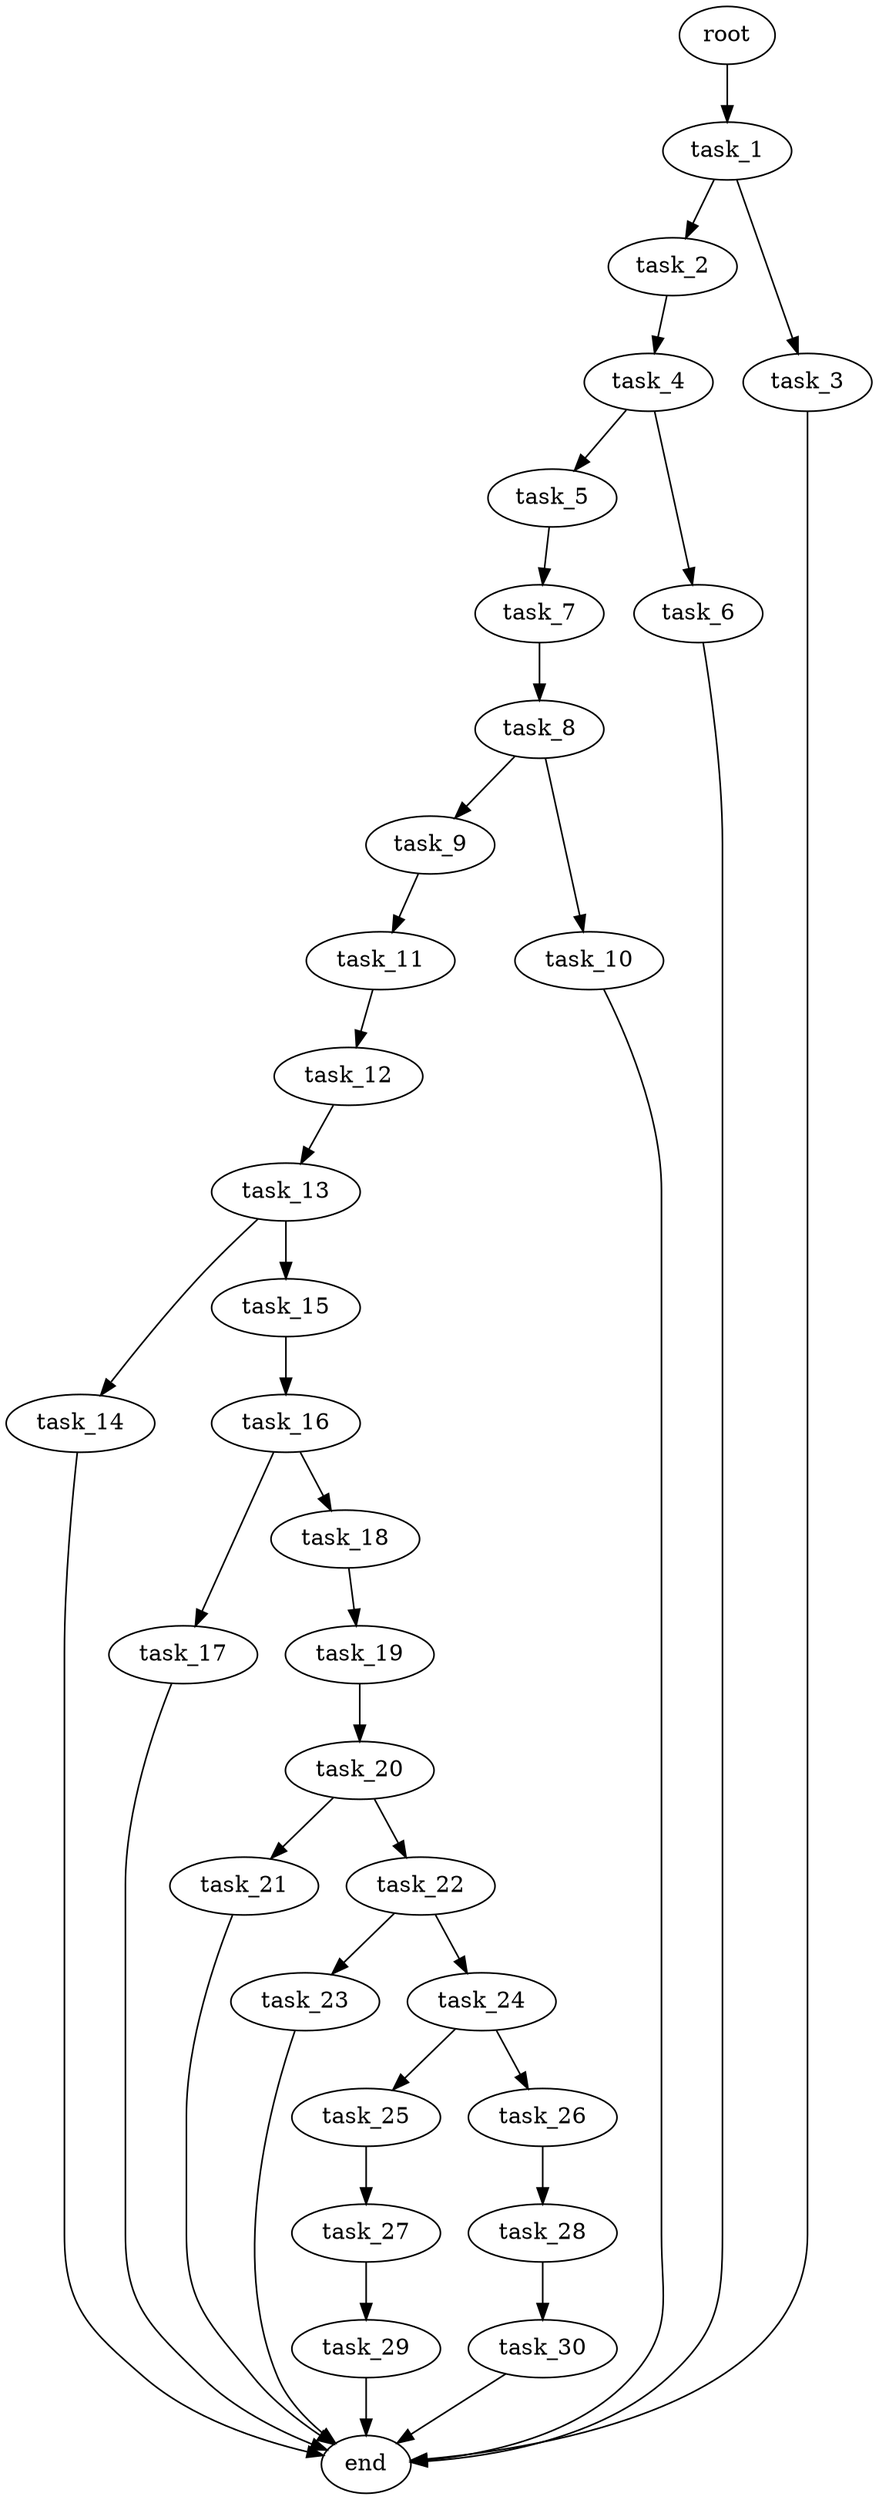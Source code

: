 digraph G {
  root [size="0.000000e+00"];
  task_1 [size="6.722787e+10"];
  task_2 [size="3.530594e+10"];
  task_3 [size="8.128000e+10"];
  task_4 [size="8.274841e+10"];
  task_5 [size="3.580299e+10"];
  task_6 [size="1.772689e+10"];
  task_7 [size="7.679890e+10"];
  task_8 [size="6.970604e+10"];
  task_9 [size="8.530533e+08"];
  task_10 [size="4.627463e+10"];
  task_11 [size="9.362542e+10"];
  task_12 [size="4.446332e+10"];
  task_13 [size="2.215986e+10"];
  task_14 [size="1.987969e+09"];
  task_15 [size="2.812064e+10"];
  task_16 [size="9.214065e+10"];
  task_17 [size="3.578852e+10"];
  task_18 [size="9.005752e+09"];
  task_19 [size="6.134814e+10"];
  task_20 [size="3.032482e+10"];
  task_21 [size="7.178377e+10"];
  task_22 [size="2.343345e+10"];
  task_23 [size="4.938593e+10"];
  task_24 [size="3.630629e+10"];
  task_25 [size="2.808283e+10"];
  task_26 [size="9.045171e+10"];
  task_27 [size="7.069973e+10"];
  task_28 [size="2.091654e+10"];
  task_29 [size="1.961672e+10"];
  task_30 [size="8.211414e+10"];
  end [size="0.000000e+00"];

  root -> task_1 [size="1.000000e-12"];
  task_1 -> task_2 [size="3.530594e+08"];
  task_1 -> task_3 [size="8.128000e+08"];
  task_2 -> task_4 [size="8.274841e+08"];
  task_3 -> end [size="1.000000e-12"];
  task_4 -> task_5 [size="3.580299e+08"];
  task_4 -> task_6 [size="1.772689e+08"];
  task_5 -> task_7 [size="7.679890e+08"];
  task_6 -> end [size="1.000000e-12"];
  task_7 -> task_8 [size="6.970604e+08"];
  task_8 -> task_9 [size="8.530533e+06"];
  task_8 -> task_10 [size="4.627463e+08"];
  task_9 -> task_11 [size="9.362542e+08"];
  task_10 -> end [size="1.000000e-12"];
  task_11 -> task_12 [size="4.446332e+08"];
  task_12 -> task_13 [size="2.215986e+08"];
  task_13 -> task_14 [size="1.987969e+07"];
  task_13 -> task_15 [size="2.812064e+08"];
  task_14 -> end [size="1.000000e-12"];
  task_15 -> task_16 [size="9.214065e+08"];
  task_16 -> task_17 [size="3.578852e+08"];
  task_16 -> task_18 [size="9.005752e+07"];
  task_17 -> end [size="1.000000e-12"];
  task_18 -> task_19 [size="6.134814e+08"];
  task_19 -> task_20 [size="3.032482e+08"];
  task_20 -> task_21 [size="7.178377e+08"];
  task_20 -> task_22 [size="2.343345e+08"];
  task_21 -> end [size="1.000000e-12"];
  task_22 -> task_23 [size="4.938593e+08"];
  task_22 -> task_24 [size="3.630629e+08"];
  task_23 -> end [size="1.000000e-12"];
  task_24 -> task_25 [size="2.808283e+08"];
  task_24 -> task_26 [size="9.045171e+08"];
  task_25 -> task_27 [size="7.069973e+08"];
  task_26 -> task_28 [size="2.091654e+08"];
  task_27 -> task_29 [size="1.961672e+08"];
  task_28 -> task_30 [size="8.211414e+08"];
  task_29 -> end [size="1.000000e-12"];
  task_30 -> end [size="1.000000e-12"];
}

